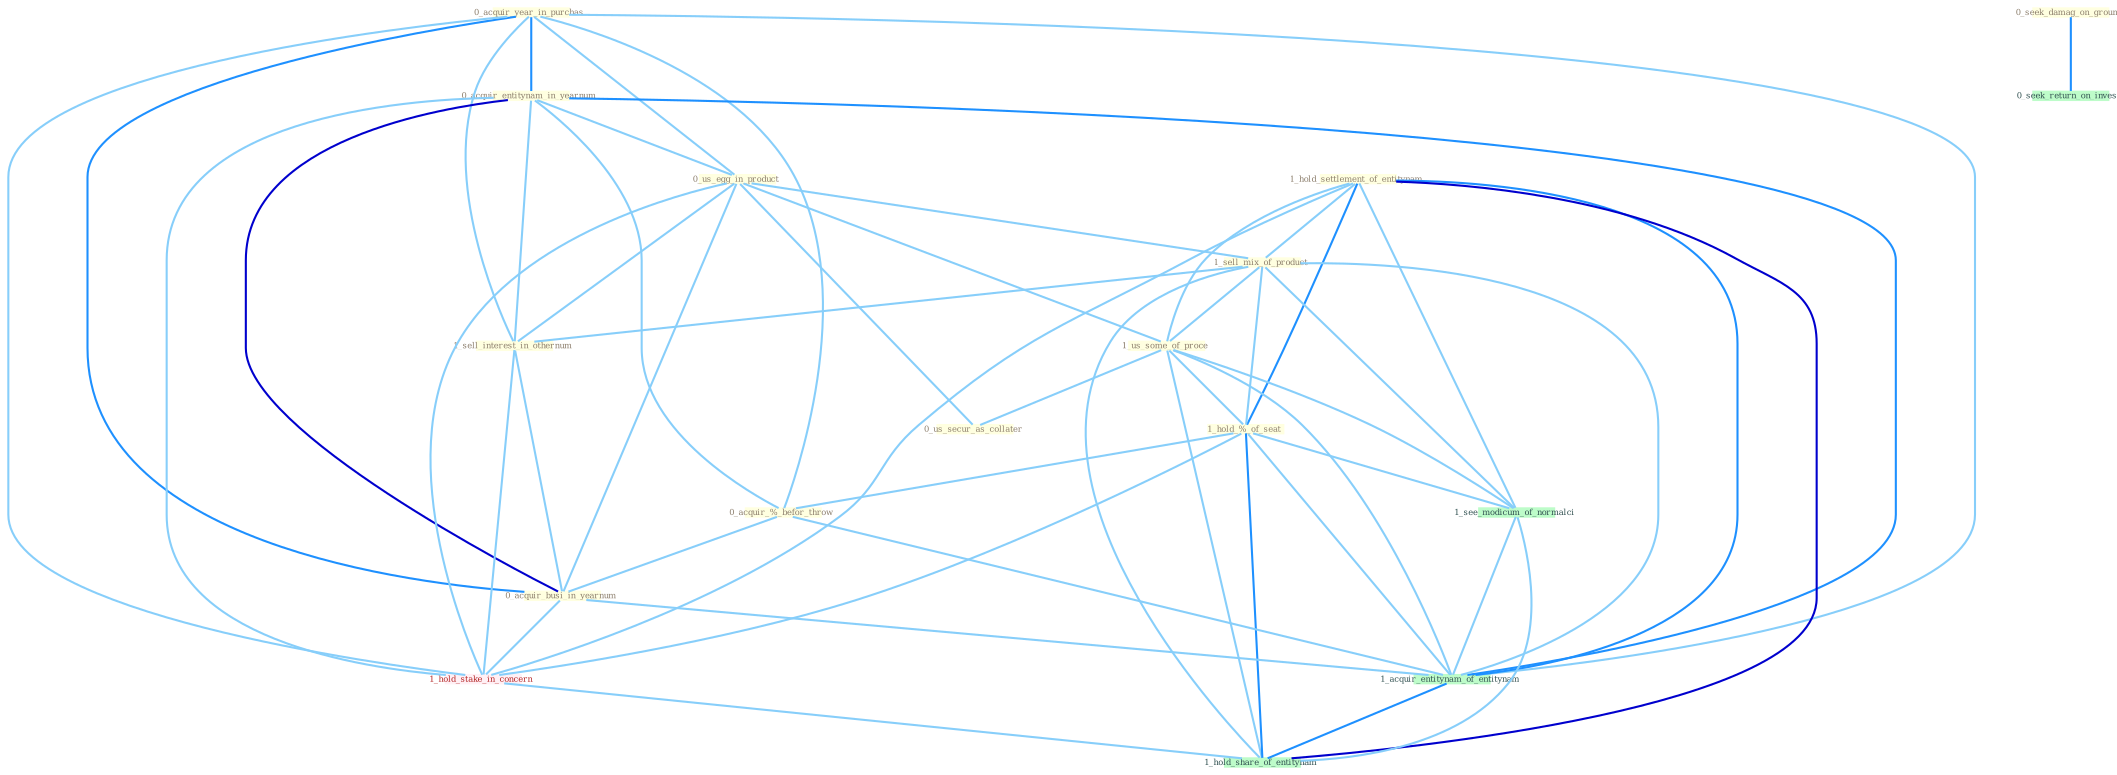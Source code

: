 Graph G{ 
    node
    [shape=polygon,style=filled,width=.5,height=.06,color="#BDFCC9",fixedsize=true,fontsize=4,
    fontcolor="#2f4f4f"];
    {node
    [color="#ffffe0", fontcolor="#8b7d6b"] "0_acquir_year_in_purchas " "0_acquir_entitynam_in_yearnum " "0_us_egg_in_product " "1_hold_settlement_of_entitynam " "1_sell_mix_of_product " "1_sell_interest_in_othernum " "1_us_some_of_proce " "0_seek_damag_on_ground " "1_hold_%_of_seat " "0_acquir_%_befor_throw " "0_us_secur_as_collater " "0_acquir_busi_in_yearnum "}
{node [color="#fff0f5", fontcolor="#b22222"] "1_hold_stake_in_concern "}
edge [color="#B0E2FF"];

	"0_acquir_year_in_purchas " -- "0_acquir_entitynam_in_yearnum " [w="2", color="#1e90ff" , len=0.8];
	"0_acquir_year_in_purchas " -- "0_us_egg_in_product " [w="1", color="#87cefa" ];
	"0_acquir_year_in_purchas " -- "1_sell_interest_in_othernum " [w="1", color="#87cefa" ];
	"0_acquir_year_in_purchas " -- "0_acquir_%_befor_throw " [w="1", color="#87cefa" ];
	"0_acquir_year_in_purchas " -- "0_acquir_busi_in_yearnum " [w="2", color="#1e90ff" , len=0.8];
	"0_acquir_year_in_purchas " -- "1_hold_stake_in_concern " [w="1", color="#87cefa" ];
	"0_acquir_year_in_purchas " -- "1_acquir_entitynam_of_entitynam " [w="1", color="#87cefa" ];
	"0_acquir_entitynam_in_yearnum " -- "0_us_egg_in_product " [w="1", color="#87cefa" ];
	"0_acquir_entitynam_in_yearnum " -- "1_sell_interest_in_othernum " [w="1", color="#87cefa" ];
	"0_acquir_entitynam_in_yearnum " -- "0_acquir_%_befor_throw " [w="1", color="#87cefa" ];
	"0_acquir_entitynam_in_yearnum " -- "0_acquir_busi_in_yearnum " [w="3", color="#0000cd" , len=0.6];
	"0_acquir_entitynam_in_yearnum " -- "1_hold_stake_in_concern " [w="1", color="#87cefa" ];
	"0_acquir_entitynam_in_yearnum " -- "1_acquir_entitynam_of_entitynam " [w="2", color="#1e90ff" , len=0.8];
	"0_us_egg_in_product " -- "1_sell_mix_of_product " [w="1", color="#87cefa" ];
	"0_us_egg_in_product " -- "1_sell_interest_in_othernum " [w="1", color="#87cefa" ];
	"0_us_egg_in_product " -- "1_us_some_of_proce " [w="1", color="#87cefa" ];
	"0_us_egg_in_product " -- "0_us_secur_as_collater " [w="1", color="#87cefa" ];
	"0_us_egg_in_product " -- "0_acquir_busi_in_yearnum " [w="1", color="#87cefa" ];
	"0_us_egg_in_product " -- "1_hold_stake_in_concern " [w="1", color="#87cefa" ];
	"1_hold_settlement_of_entitynam " -- "1_sell_mix_of_product " [w="1", color="#87cefa" ];
	"1_hold_settlement_of_entitynam " -- "1_us_some_of_proce " [w="1", color="#87cefa" ];
	"1_hold_settlement_of_entitynam " -- "1_hold_%_of_seat " [w="2", color="#1e90ff" , len=0.8];
	"1_hold_settlement_of_entitynam " -- "1_hold_stake_in_concern " [w="1", color="#87cefa" ];
	"1_hold_settlement_of_entitynam " -- "1_see_modicum_of_normalci " [w="1", color="#87cefa" ];
	"1_hold_settlement_of_entitynam " -- "1_acquir_entitynam_of_entitynam " [w="2", color="#1e90ff" , len=0.8];
	"1_hold_settlement_of_entitynam " -- "1_hold_share_of_entitynam " [w="3", color="#0000cd" , len=0.6];
	"1_sell_mix_of_product " -- "1_sell_interest_in_othernum " [w="1", color="#87cefa" ];
	"1_sell_mix_of_product " -- "1_us_some_of_proce " [w="1", color="#87cefa" ];
	"1_sell_mix_of_product " -- "1_hold_%_of_seat " [w="1", color="#87cefa" ];
	"1_sell_mix_of_product " -- "1_see_modicum_of_normalci " [w="1", color="#87cefa" ];
	"1_sell_mix_of_product " -- "1_acquir_entitynam_of_entitynam " [w="1", color="#87cefa" ];
	"1_sell_mix_of_product " -- "1_hold_share_of_entitynam " [w="1", color="#87cefa" ];
	"1_sell_interest_in_othernum " -- "0_acquir_busi_in_yearnum " [w="1", color="#87cefa" ];
	"1_sell_interest_in_othernum " -- "1_hold_stake_in_concern " [w="1", color="#87cefa" ];
	"1_us_some_of_proce " -- "1_hold_%_of_seat " [w="1", color="#87cefa" ];
	"1_us_some_of_proce " -- "0_us_secur_as_collater " [w="1", color="#87cefa" ];
	"1_us_some_of_proce " -- "1_see_modicum_of_normalci " [w="1", color="#87cefa" ];
	"1_us_some_of_proce " -- "1_acquir_entitynam_of_entitynam " [w="1", color="#87cefa" ];
	"1_us_some_of_proce " -- "1_hold_share_of_entitynam " [w="1", color="#87cefa" ];
	"0_seek_damag_on_ground " -- "0_seek_return_on_invest " [w="2", color="#1e90ff" , len=0.8];
	"1_hold_%_of_seat " -- "0_acquir_%_befor_throw " [w="1", color="#87cefa" ];
	"1_hold_%_of_seat " -- "1_hold_stake_in_concern " [w="1", color="#87cefa" ];
	"1_hold_%_of_seat " -- "1_see_modicum_of_normalci " [w="1", color="#87cefa" ];
	"1_hold_%_of_seat " -- "1_acquir_entitynam_of_entitynam " [w="1", color="#87cefa" ];
	"1_hold_%_of_seat " -- "1_hold_share_of_entitynam " [w="2", color="#1e90ff" , len=0.8];
	"0_acquir_%_befor_throw " -- "0_acquir_busi_in_yearnum " [w="1", color="#87cefa" ];
	"0_acquir_%_befor_throw " -- "1_acquir_entitynam_of_entitynam " [w="1", color="#87cefa" ];
	"0_acquir_busi_in_yearnum " -- "1_hold_stake_in_concern " [w="1", color="#87cefa" ];
	"0_acquir_busi_in_yearnum " -- "1_acquir_entitynam_of_entitynam " [w="1", color="#87cefa" ];
	"1_hold_stake_in_concern " -- "1_hold_share_of_entitynam " [w="1", color="#87cefa" ];
	"1_see_modicum_of_normalci " -- "1_acquir_entitynam_of_entitynam " [w="1", color="#87cefa" ];
	"1_see_modicum_of_normalci " -- "1_hold_share_of_entitynam " [w="1", color="#87cefa" ];
	"1_acquir_entitynam_of_entitynam " -- "1_hold_share_of_entitynam " [w="2", color="#1e90ff" , len=0.8];
}
